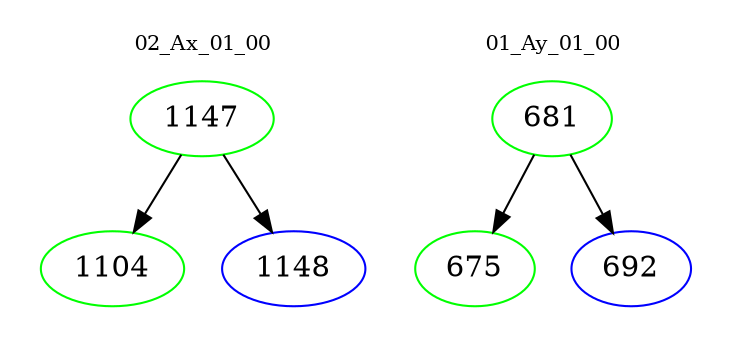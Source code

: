 digraph{
subgraph cluster_0 {
color = white
label = "02_Ax_01_00";
fontsize=10;
T0_1147 [label="1147", color="green"]
T0_1147 -> T0_1104 [color="black"]
T0_1104 [label="1104", color="green"]
T0_1147 -> T0_1148 [color="black"]
T0_1148 [label="1148", color="blue"]
}
subgraph cluster_1 {
color = white
label = "01_Ay_01_00";
fontsize=10;
T1_681 [label="681", color="green"]
T1_681 -> T1_675 [color="black"]
T1_675 [label="675", color="green"]
T1_681 -> T1_692 [color="black"]
T1_692 [label="692", color="blue"]
}
}
